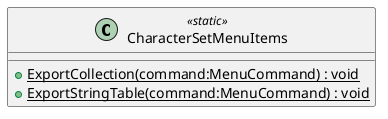 @startuml
class CharacterSetMenuItems <<static>> {
    + {static} ExportCollection(command:MenuCommand) : void
    + {static} ExportStringTable(command:MenuCommand) : void
}
@enduml
